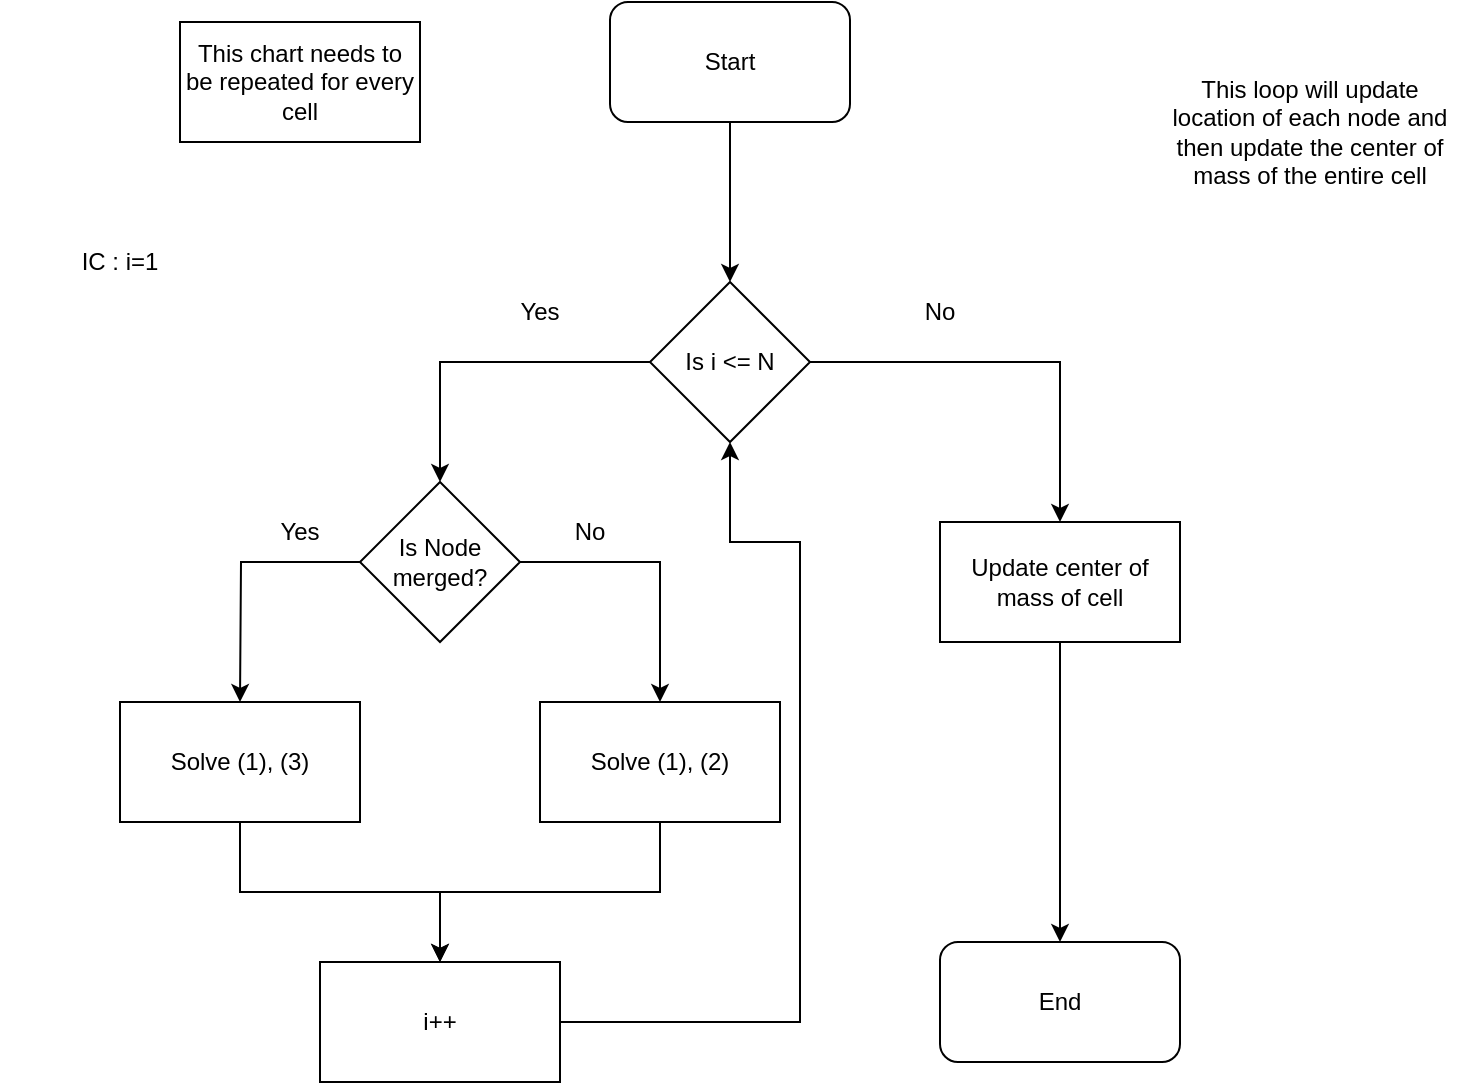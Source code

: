 <mxfile version="24.3.1" type="device">
  <diagram name="Page-1" id="6YMlPRgr__sE1VqqXfl5">
    <mxGraphModel dx="1195" dy="615" grid="1" gridSize="10" guides="1" tooltips="1" connect="1" arrows="1" fold="1" page="1" pageScale="1" pageWidth="850" pageHeight="1100" math="0" shadow="0">
      <root>
        <mxCell id="0" />
        <mxCell id="1" parent="0" />
        <mxCell id="x-FP0R9EFiho5maiLRkY-2" style="edgeStyle=orthogonalEdgeStyle;rounded=0;orthogonalLoop=1;jettySize=auto;html=1;" parent="1" source="x-FP0R9EFiho5maiLRkY-10" edge="1">
          <mxGeometry relative="1" as="geometry">
            <mxPoint x="425" y="140" as="targetPoint" />
            <mxPoint x="425" y="80" as="sourcePoint" />
          </mxGeometry>
        </mxCell>
        <mxCell id="x-FP0R9EFiho5maiLRkY-3" value="This chart needs to be repeated for every cell" style="rounded=0;whiteSpace=wrap;html=1;" parent="1" vertex="1">
          <mxGeometry x="150" y="10" width="120" height="60" as="geometry" />
        </mxCell>
        <mxCell id="x-FP0R9EFiho5maiLRkY-10" value="Start" style="rounded=1;whiteSpace=wrap;html=1;" parent="1" vertex="1">
          <mxGeometry x="365" width="120" height="60" as="geometry" />
        </mxCell>
        <mxCell id="x-FP0R9EFiho5maiLRkY-25" value="" style="edgeStyle=orthogonalEdgeStyle;rounded=0;orthogonalLoop=1;jettySize=auto;html=1;" parent="1" target="x-FP0R9EFiho5maiLRkY-24" edge="1">
          <mxGeometry relative="1" as="geometry">
            <Array as="points">
              <mxPoint x="680" y="240" />
            </Array>
            <mxPoint x="610" y="240" as="sourcePoint" />
          </mxGeometry>
        </mxCell>
        <mxCell id="x-FP0R9EFiho5maiLRkY-31" value="This loop will update location of each node and then update the center of mass of the entire cell" style="text;html=1;align=center;verticalAlign=middle;whiteSpace=wrap;rounded=0;" parent="1" vertex="1">
          <mxGeometry x="640" y="50" width="150" height="30" as="geometry" />
        </mxCell>
        <mxCell id="Zov4xInvCPfz1kqXCunN-9" style="edgeStyle=orthogonalEdgeStyle;rounded=0;orthogonalLoop=1;jettySize=auto;html=1;entryX=0.5;entryY=0;entryDx=0;entryDy=0;exitX=0;exitY=0.5;exitDx=0;exitDy=0;" edge="1" parent="1" source="Zov4xInvCPfz1kqXCunN-2">
          <mxGeometry relative="1" as="geometry">
            <mxPoint x="180" y="350" as="targetPoint" />
          </mxGeometry>
        </mxCell>
        <mxCell id="Zov4xInvCPfz1kqXCunN-14" style="edgeStyle=orthogonalEdgeStyle;rounded=0;orthogonalLoop=1;jettySize=auto;html=1;entryX=0.5;entryY=0;entryDx=0;entryDy=0;" edge="1" parent="1" source="Zov4xInvCPfz1kqXCunN-2" target="Zov4xInvCPfz1kqXCunN-13">
          <mxGeometry relative="1" as="geometry" />
        </mxCell>
        <mxCell id="Zov4xInvCPfz1kqXCunN-2" value="Is Node merged?" style="rhombus;whiteSpace=wrap;html=1;" vertex="1" parent="1">
          <mxGeometry x="240" y="240" width="80" height="80" as="geometry" />
        </mxCell>
        <mxCell id="Zov4xInvCPfz1kqXCunN-4" style="edgeStyle=orthogonalEdgeStyle;rounded=0;orthogonalLoop=1;jettySize=auto;html=1;entryX=0.5;entryY=0;entryDx=0;entryDy=0;" edge="1" parent="1" source="Zov4xInvCPfz1kqXCunN-3" target="Zov4xInvCPfz1kqXCunN-2">
          <mxGeometry relative="1" as="geometry" />
        </mxCell>
        <mxCell id="Zov4xInvCPfz1kqXCunN-7" style="edgeStyle=orthogonalEdgeStyle;rounded=0;orthogonalLoop=1;jettySize=auto;html=1;entryX=0.5;entryY=0;entryDx=0;entryDy=0;" edge="1" parent="1" source="Zov4xInvCPfz1kqXCunN-3" target="Zov4xInvCPfz1kqXCunN-6">
          <mxGeometry relative="1" as="geometry" />
        </mxCell>
        <mxCell id="Zov4xInvCPfz1kqXCunN-3" value="Is i &amp;lt;= N" style="rhombus;whiteSpace=wrap;html=1;" vertex="1" parent="1">
          <mxGeometry x="385" y="140" width="80" height="80" as="geometry" />
        </mxCell>
        <mxCell id="Zov4xInvCPfz1kqXCunN-5" value="Yes" style="text;html=1;align=center;verticalAlign=middle;whiteSpace=wrap;rounded=0;" vertex="1" parent="1">
          <mxGeometry x="300" y="140" width="60" height="30" as="geometry" />
        </mxCell>
        <mxCell id="Zov4xInvCPfz1kqXCunN-22" style="edgeStyle=orthogonalEdgeStyle;rounded=0;orthogonalLoop=1;jettySize=auto;html=1;entryX=0.5;entryY=0;entryDx=0;entryDy=0;" edge="1" parent="1" source="Zov4xInvCPfz1kqXCunN-6">
          <mxGeometry relative="1" as="geometry">
            <mxPoint x="590" y="470" as="targetPoint" />
          </mxGeometry>
        </mxCell>
        <mxCell id="Zov4xInvCPfz1kqXCunN-6" value="Update center of mass of cell" style="rounded=0;whiteSpace=wrap;html=1;" vertex="1" parent="1">
          <mxGeometry x="530" y="260" width="120" height="60" as="geometry" />
        </mxCell>
        <mxCell id="Zov4xInvCPfz1kqXCunN-10" value="Yes" style="text;html=1;align=center;verticalAlign=middle;whiteSpace=wrap;rounded=0;" vertex="1" parent="1">
          <mxGeometry x="180" y="250" width="60" height="30" as="geometry" />
        </mxCell>
        <mxCell id="Zov4xInvCPfz1kqXCunN-19" style="edgeStyle=orthogonalEdgeStyle;rounded=0;orthogonalLoop=1;jettySize=auto;html=1;entryX=0.5;entryY=0;entryDx=0;entryDy=0;" edge="1" parent="1" source="Zov4xInvCPfz1kqXCunN-12" target="Zov4xInvCPfz1kqXCunN-17">
          <mxGeometry relative="1" as="geometry" />
        </mxCell>
        <mxCell id="Zov4xInvCPfz1kqXCunN-12" value="Solve (1), (3)" style="rounded=0;whiteSpace=wrap;html=1;" vertex="1" parent="1">
          <mxGeometry x="120" y="350" width="120" height="60" as="geometry" />
        </mxCell>
        <mxCell id="Zov4xInvCPfz1kqXCunN-18" style="edgeStyle=orthogonalEdgeStyle;rounded=0;orthogonalLoop=1;jettySize=auto;html=1;entryX=0.5;entryY=0;entryDx=0;entryDy=0;" edge="1" parent="1" source="Zov4xInvCPfz1kqXCunN-13" target="Zov4xInvCPfz1kqXCunN-17">
          <mxGeometry relative="1" as="geometry" />
        </mxCell>
        <mxCell id="Zov4xInvCPfz1kqXCunN-13" value="Solve (1), (2)" style="rounded=0;whiteSpace=wrap;html=1;" vertex="1" parent="1">
          <mxGeometry x="330" y="350" width="120" height="60" as="geometry" />
        </mxCell>
        <mxCell id="Zov4xInvCPfz1kqXCunN-15" value="No" style="text;html=1;align=center;verticalAlign=middle;whiteSpace=wrap;rounded=0;" vertex="1" parent="1">
          <mxGeometry x="325" y="250" width="60" height="30" as="geometry" />
        </mxCell>
        <mxCell id="Zov4xInvCPfz1kqXCunN-16" value="No" style="text;html=1;align=center;verticalAlign=middle;whiteSpace=wrap;rounded=0;" vertex="1" parent="1">
          <mxGeometry x="500" y="140" width="60" height="30" as="geometry" />
        </mxCell>
        <mxCell id="Zov4xInvCPfz1kqXCunN-20" style="edgeStyle=orthogonalEdgeStyle;rounded=0;orthogonalLoop=1;jettySize=auto;html=1;entryX=0.5;entryY=1;entryDx=0;entryDy=0;" edge="1" parent="1" source="Zov4xInvCPfz1kqXCunN-17" target="Zov4xInvCPfz1kqXCunN-3">
          <mxGeometry relative="1" as="geometry">
            <Array as="points">
              <mxPoint x="460" y="510" />
              <mxPoint x="460" y="270" />
              <mxPoint x="425" y="270" />
            </Array>
          </mxGeometry>
        </mxCell>
        <mxCell id="Zov4xInvCPfz1kqXCunN-17" value="i++" style="rounded=0;whiteSpace=wrap;html=1;" vertex="1" parent="1">
          <mxGeometry x="220" y="480" width="120" height="60" as="geometry" />
        </mxCell>
        <mxCell id="Zov4xInvCPfz1kqXCunN-23" value="End" style="rounded=1;whiteSpace=wrap;html=1;" vertex="1" parent="1">
          <mxGeometry x="530" y="470" width="120" height="60" as="geometry" />
        </mxCell>
        <mxCell id="Zov4xInvCPfz1kqXCunN-24" value="IC : i=1" style="text;html=1;align=center;verticalAlign=middle;whiteSpace=wrap;rounded=0;" vertex="1" parent="1">
          <mxGeometry x="60" y="100" width="120" height="60" as="geometry" />
        </mxCell>
      </root>
    </mxGraphModel>
  </diagram>
</mxfile>
